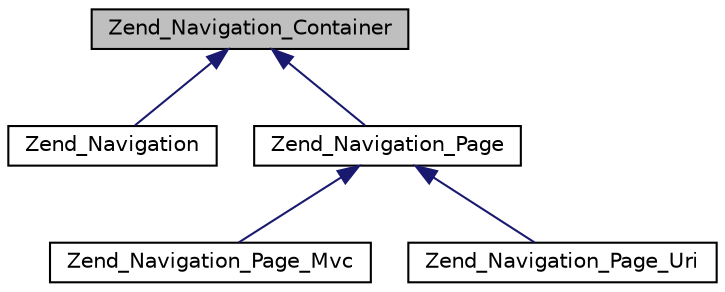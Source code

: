 digraph G
{
  edge [fontname="Helvetica",fontsize="10",labelfontname="Helvetica",labelfontsize="10"];
  node [fontname="Helvetica",fontsize="10",shape=record];
  Node1 [label="Zend_Navigation_Container",height=0.2,width=0.4,color="black", fillcolor="grey75", style="filled" fontcolor="black"];
  Node1 -> Node2 [dir="back",color="midnightblue",fontsize="10",style="solid",fontname="Helvetica"];
  Node2 [label="Zend_Navigation",height=0.2,width=0.4,color="black", fillcolor="white", style="filled",URL="$class_zend___navigation.html"];
  Node1 -> Node3 [dir="back",color="midnightblue",fontsize="10",style="solid",fontname="Helvetica"];
  Node3 [label="Zend_Navigation_Page",height=0.2,width=0.4,color="black", fillcolor="white", style="filled",URL="$class_zend___navigation___page.html"];
  Node3 -> Node4 [dir="back",color="midnightblue",fontsize="10",style="solid",fontname="Helvetica"];
  Node4 [label="Zend_Navigation_Page_Mvc",height=0.2,width=0.4,color="black", fillcolor="white", style="filled",URL="$class_zend___navigation___page___mvc.html"];
  Node3 -> Node5 [dir="back",color="midnightblue",fontsize="10",style="solid",fontname="Helvetica"];
  Node5 [label="Zend_Navigation_Page_Uri",height=0.2,width=0.4,color="black", fillcolor="white", style="filled",URL="$class_zend___navigation___page___uri.html"];
}
